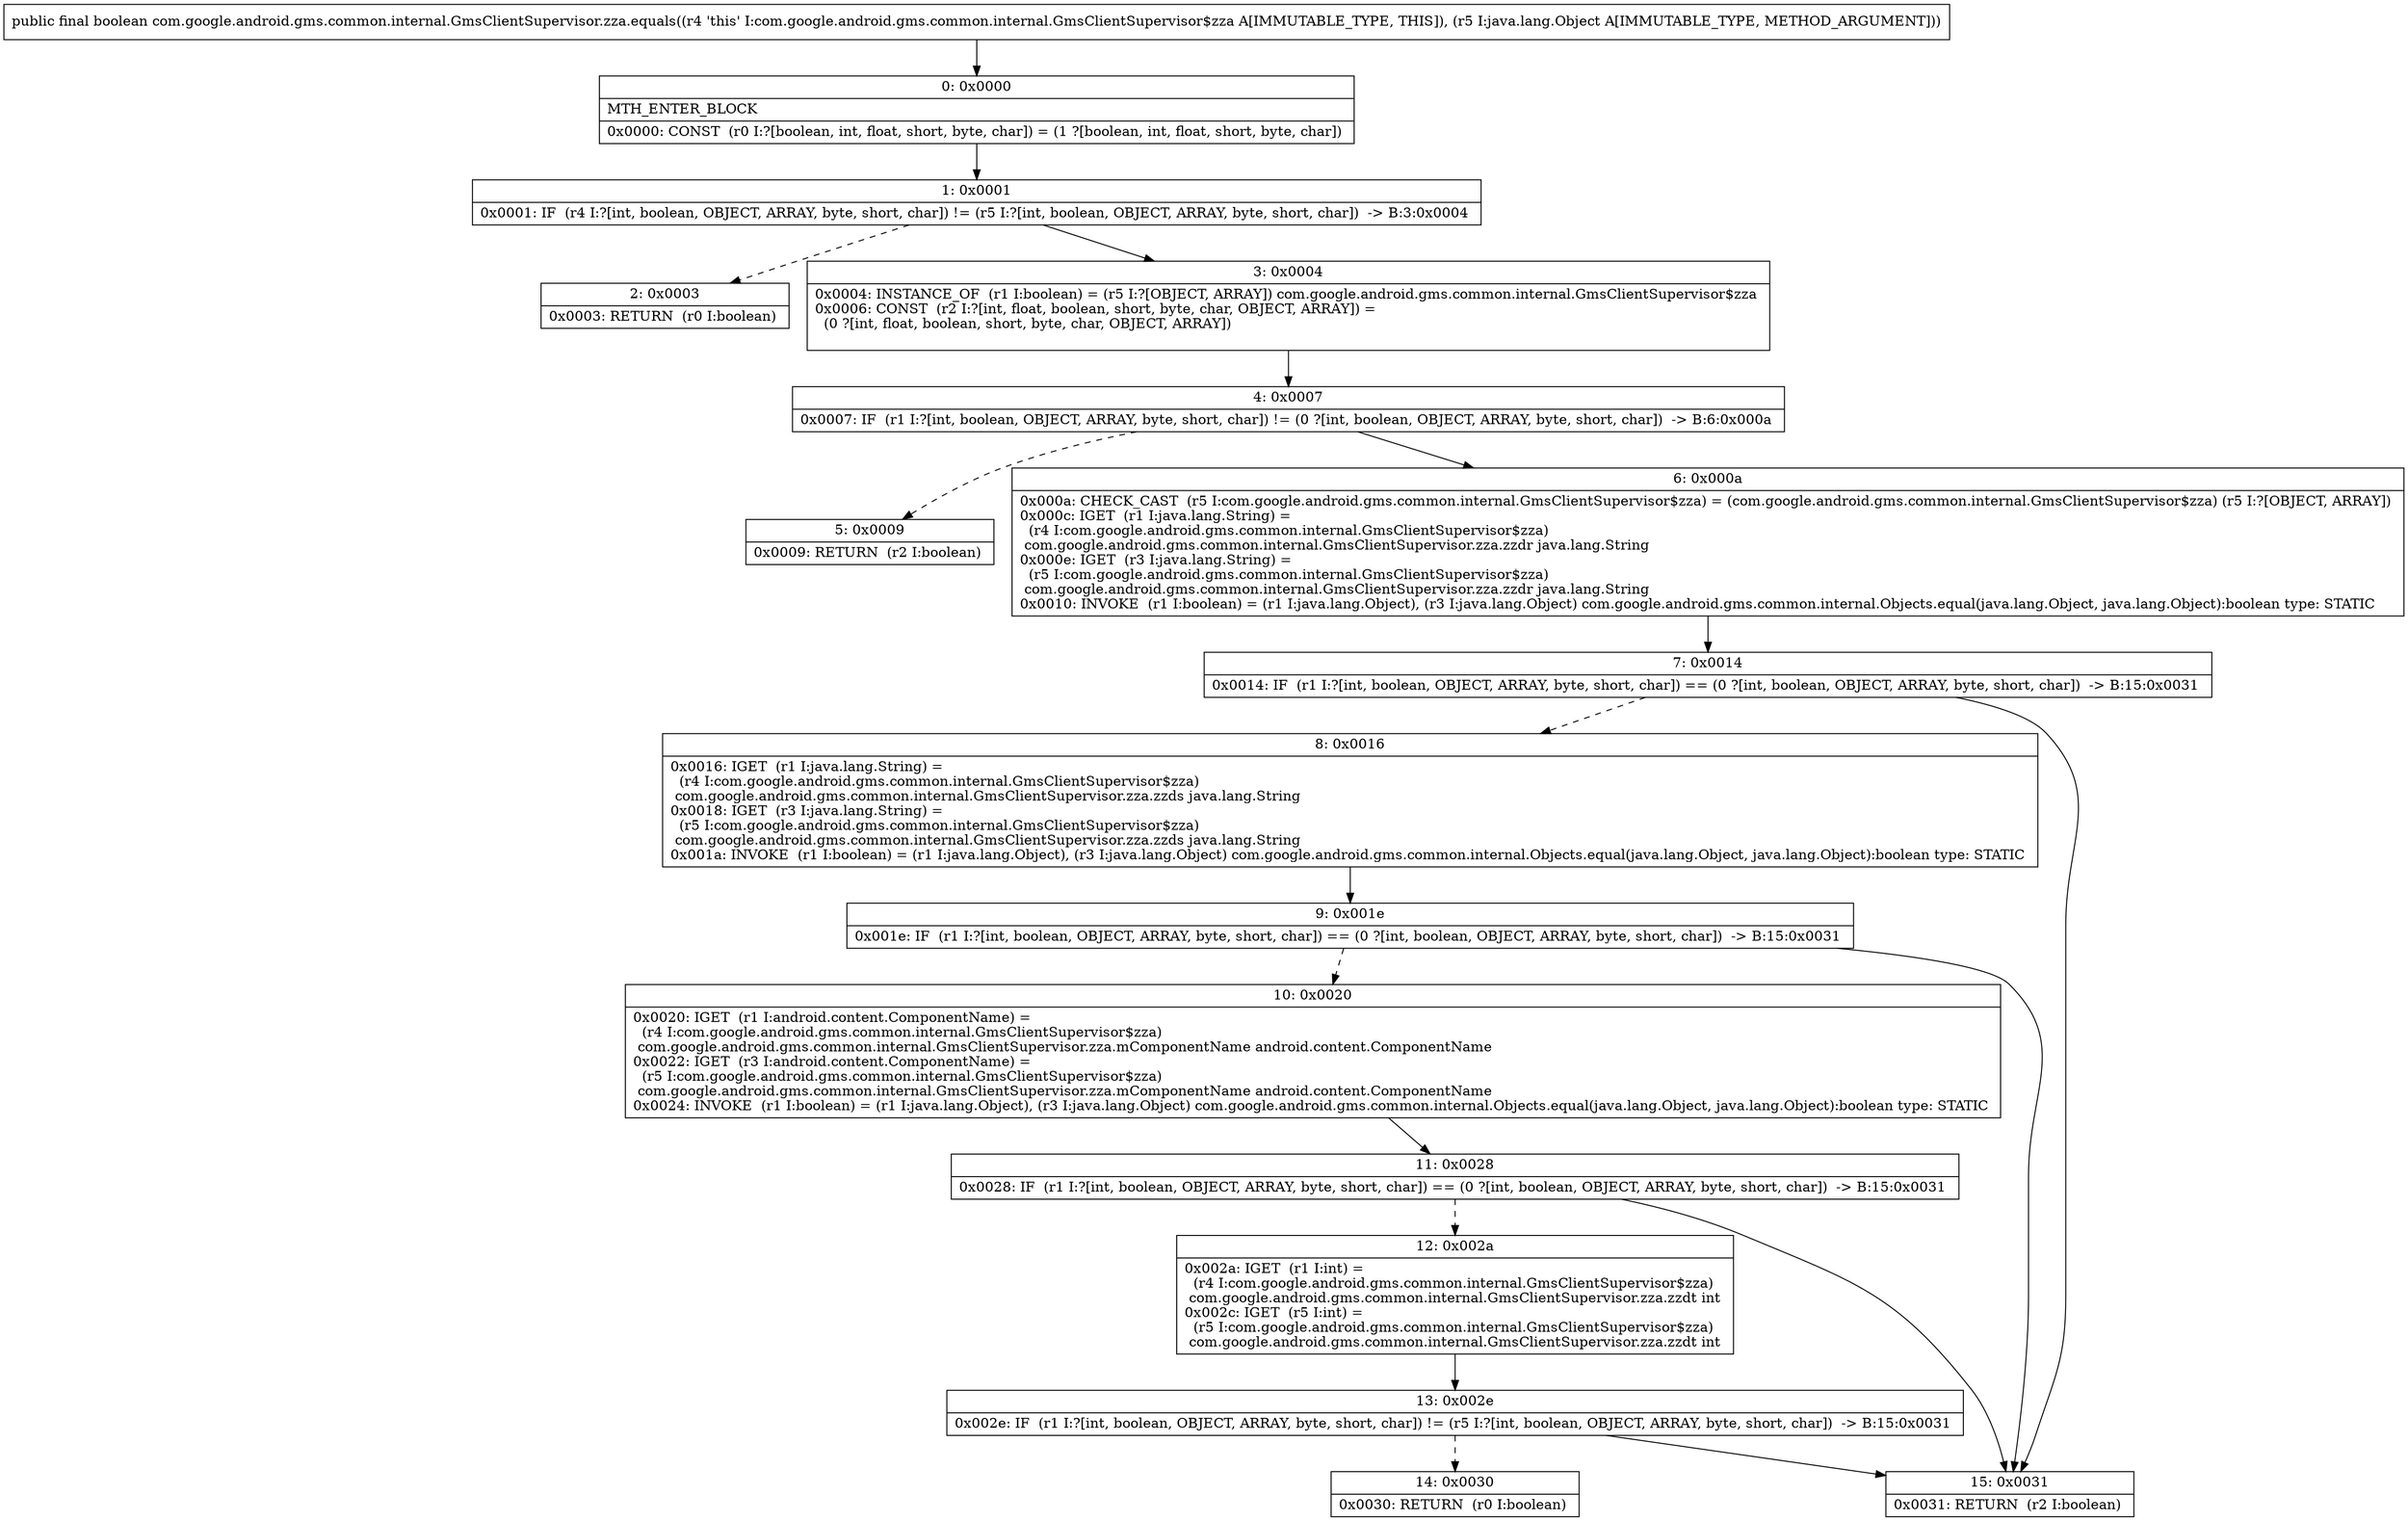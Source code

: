 digraph "CFG forcom.google.android.gms.common.internal.GmsClientSupervisor.zza.equals(Ljava\/lang\/Object;)Z" {
Node_0 [shape=record,label="{0\:\ 0x0000|MTH_ENTER_BLOCK\l|0x0000: CONST  (r0 I:?[boolean, int, float, short, byte, char]) = (1 ?[boolean, int, float, short, byte, char]) \l}"];
Node_1 [shape=record,label="{1\:\ 0x0001|0x0001: IF  (r4 I:?[int, boolean, OBJECT, ARRAY, byte, short, char]) != (r5 I:?[int, boolean, OBJECT, ARRAY, byte, short, char])  \-\> B:3:0x0004 \l}"];
Node_2 [shape=record,label="{2\:\ 0x0003|0x0003: RETURN  (r0 I:boolean) \l}"];
Node_3 [shape=record,label="{3\:\ 0x0004|0x0004: INSTANCE_OF  (r1 I:boolean) = (r5 I:?[OBJECT, ARRAY]) com.google.android.gms.common.internal.GmsClientSupervisor$zza \l0x0006: CONST  (r2 I:?[int, float, boolean, short, byte, char, OBJECT, ARRAY]) = \l  (0 ?[int, float, boolean, short, byte, char, OBJECT, ARRAY])\l \l}"];
Node_4 [shape=record,label="{4\:\ 0x0007|0x0007: IF  (r1 I:?[int, boolean, OBJECT, ARRAY, byte, short, char]) != (0 ?[int, boolean, OBJECT, ARRAY, byte, short, char])  \-\> B:6:0x000a \l}"];
Node_5 [shape=record,label="{5\:\ 0x0009|0x0009: RETURN  (r2 I:boolean) \l}"];
Node_6 [shape=record,label="{6\:\ 0x000a|0x000a: CHECK_CAST  (r5 I:com.google.android.gms.common.internal.GmsClientSupervisor$zza) = (com.google.android.gms.common.internal.GmsClientSupervisor$zza) (r5 I:?[OBJECT, ARRAY]) \l0x000c: IGET  (r1 I:java.lang.String) = \l  (r4 I:com.google.android.gms.common.internal.GmsClientSupervisor$zza)\l com.google.android.gms.common.internal.GmsClientSupervisor.zza.zzdr java.lang.String \l0x000e: IGET  (r3 I:java.lang.String) = \l  (r5 I:com.google.android.gms.common.internal.GmsClientSupervisor$zza)\l com.google.android.gms.common.internal.GmsClientSupervisor.zza.zzdr java.lang.String \l0x0010: INVOKE  (r1 I:boolean) = (r1 I:java.lang.Object), (r3 I:java.lang.Object) com.google.android.gms.common.internal.Objects.equal(java.lang.Object, java.lang.Object):boolean type: STATIC \l}"];
Node_7 [shape=record,label="{7\:\ 0x0014|0x0014: IF  (r1 I:?[int, boolean, OBJECT, ARRAY, byte, short, char]) == (0 ?[int, boolean, OBJECT, ARRAY, byte, short, char])  \-\> B:15:0x0031 \l}"];
Node_8 [shape=record,label="{8\:\ 0x0016|0x0016: IGET  (r1 I:java.lang.String) = \l  (r4 I:com.google.android.gms.common.internal.GmsClientSupervisor$zza)\l com.google.android.gms.common.internal.GmsClientSupervisor.zza.zzds java.lang.String \l0x0018: IGET  (r3 I:java.lang.String) = \l  (r5 I:com.google.android.gms.common.internal.GmsClientSupervisor$zza)\l com.google.android.gms.common.internal.GmsClientSupervisor.zza.zzds java.lang.String \l0x001a: INVOKE  (r1 I:boolean) = (r1 I:java.lang.Object), (r3 I:java.lang.Object) com.google.android.gms.common.internal.Objects.equal(java.lang.Object, java.lang.Object):boolean type: STATIC \l}"];
Node_9 [shape=record,label="{9\:\ 0x001e|0x001e: IF  (r1 I:?[int, boolean, OBJECT, ARRAY, byte, short, char]) == (0 ?[int, boolean, OBJECT, ARRAY, byte, short, char])  \-\> B:15:0x0031 \l}"];
Node_10 [shape=record,label="{10\:\ 0x0020|0x0020: IGET  (r1 I:android.content.ComponentName) = \l  (r4 I:com.google.android.gms.common.internal.GmsClientSupervisor$zza)\l com.google.android.gms.common.internal.GmsClientSupervisor.zza.mComponentName android.content.ComponentName \l0x0022: IGET  (r3 I:android.content.ComponentName) = \l  (r5 I:com.google.android.gms.common.internal.GmsClientSupervisor$zza)\l com.google.android.gms.common.internal.GmsClientSupervisor.zza.mComponentName android.content.ComponentName \l0x0024: INVOKE  (r1 I:boolean) = (r1 I:java.lang.Object), (r3 I:java.lang.Object) com.google.android.gms.common.internal.Objects.equal(java.lang.Object, java.lang.Object):boolean type: STATIC \l}"];
Node_11 [shape=record,label="{11\:\ 0x0028|0x0028: IF  (r1 I:?[int, boolean, OBJECT, ARRAY, byte, short, char]) == (0 ?[int, boolean, OBJECT, ARRAY, byte, short, char])  \-\> B:15:0x0031 \l}"];
Node_12 [shape=record,label="{12\:\ 0x002a|0x002a: IGET  (r1 I:int) = \l  (r4 I:com.google.android.gms.common.internal.GmsClientSupervisor$zza)\l com.google.android.gms.common.internal.GmsClientSupervisor.zza.zzdt int \l0x002c: IGET  (r5 I:int) = \l  (r5 I:com.google.android.gms.common.internal.GmsClientSupervisor$zza)\l com.google.android.gms.common.internal.GmsClientSupervisor.zza.zzdt int \l}"];
Node_13 [shape=record,label="{13\:\ 0x002e|0x002e: IF  (r1 I:?[int, boolean, OBJECT, ARRAY, byte, short, char]) != (r5 I:?[int, boolean, OBJECT, ARRAY, byte, short, char])  \-\> B:15:0x0031 \l}"];
Node_14 [shape=record,label="{14\:\ 0x0030|0x0030: RETURN  (r0 I:boolean) \l}"];
Node_15 [shape=record,label="{15\:\ 0x0031|0x0031: RETURN  (r2 I:boolean) \l}"];
MethodNode[shape=record,label="{public final boolean com.google.android.gms.common.internal.GmsClientSupervisor.zza.equals((r4 'this' I:com.google.android.gms.common.internal.GmsClientSupervisor$zza A[IMMUTABLE_TYPE, THIS]), (r5 I:java.lang.Object A[IMMUTABLE_TYPE, METHOD_ARGUMENT])) }"];
MethodNode -> Node_0;
Node_0 -> Node_1;
Node_1 -> Node_2[style=dashed];
Node_1 -> Node_3;
Node_3 -> Node_4;
Node_4 -> Node_5[style=dashed];
Node_4 -> Node_6;
Node_6 -> Node_7;
Node_7 -> Node_8[style=dashed];
Node_7 -> Node_15;
Node_8 -> Node_9;
Node_9 -> Node_10[style=dashed];
Node_9 -> Node_15;
Node_10 -> Node_11;
Node_11 -> Node_12[style=dashed];
Node_11 -> Node_15;
Node_12 -> Node_13;
Node_13 -> Node_14[style=dashed];
Node_13 -> Node_15;
}

